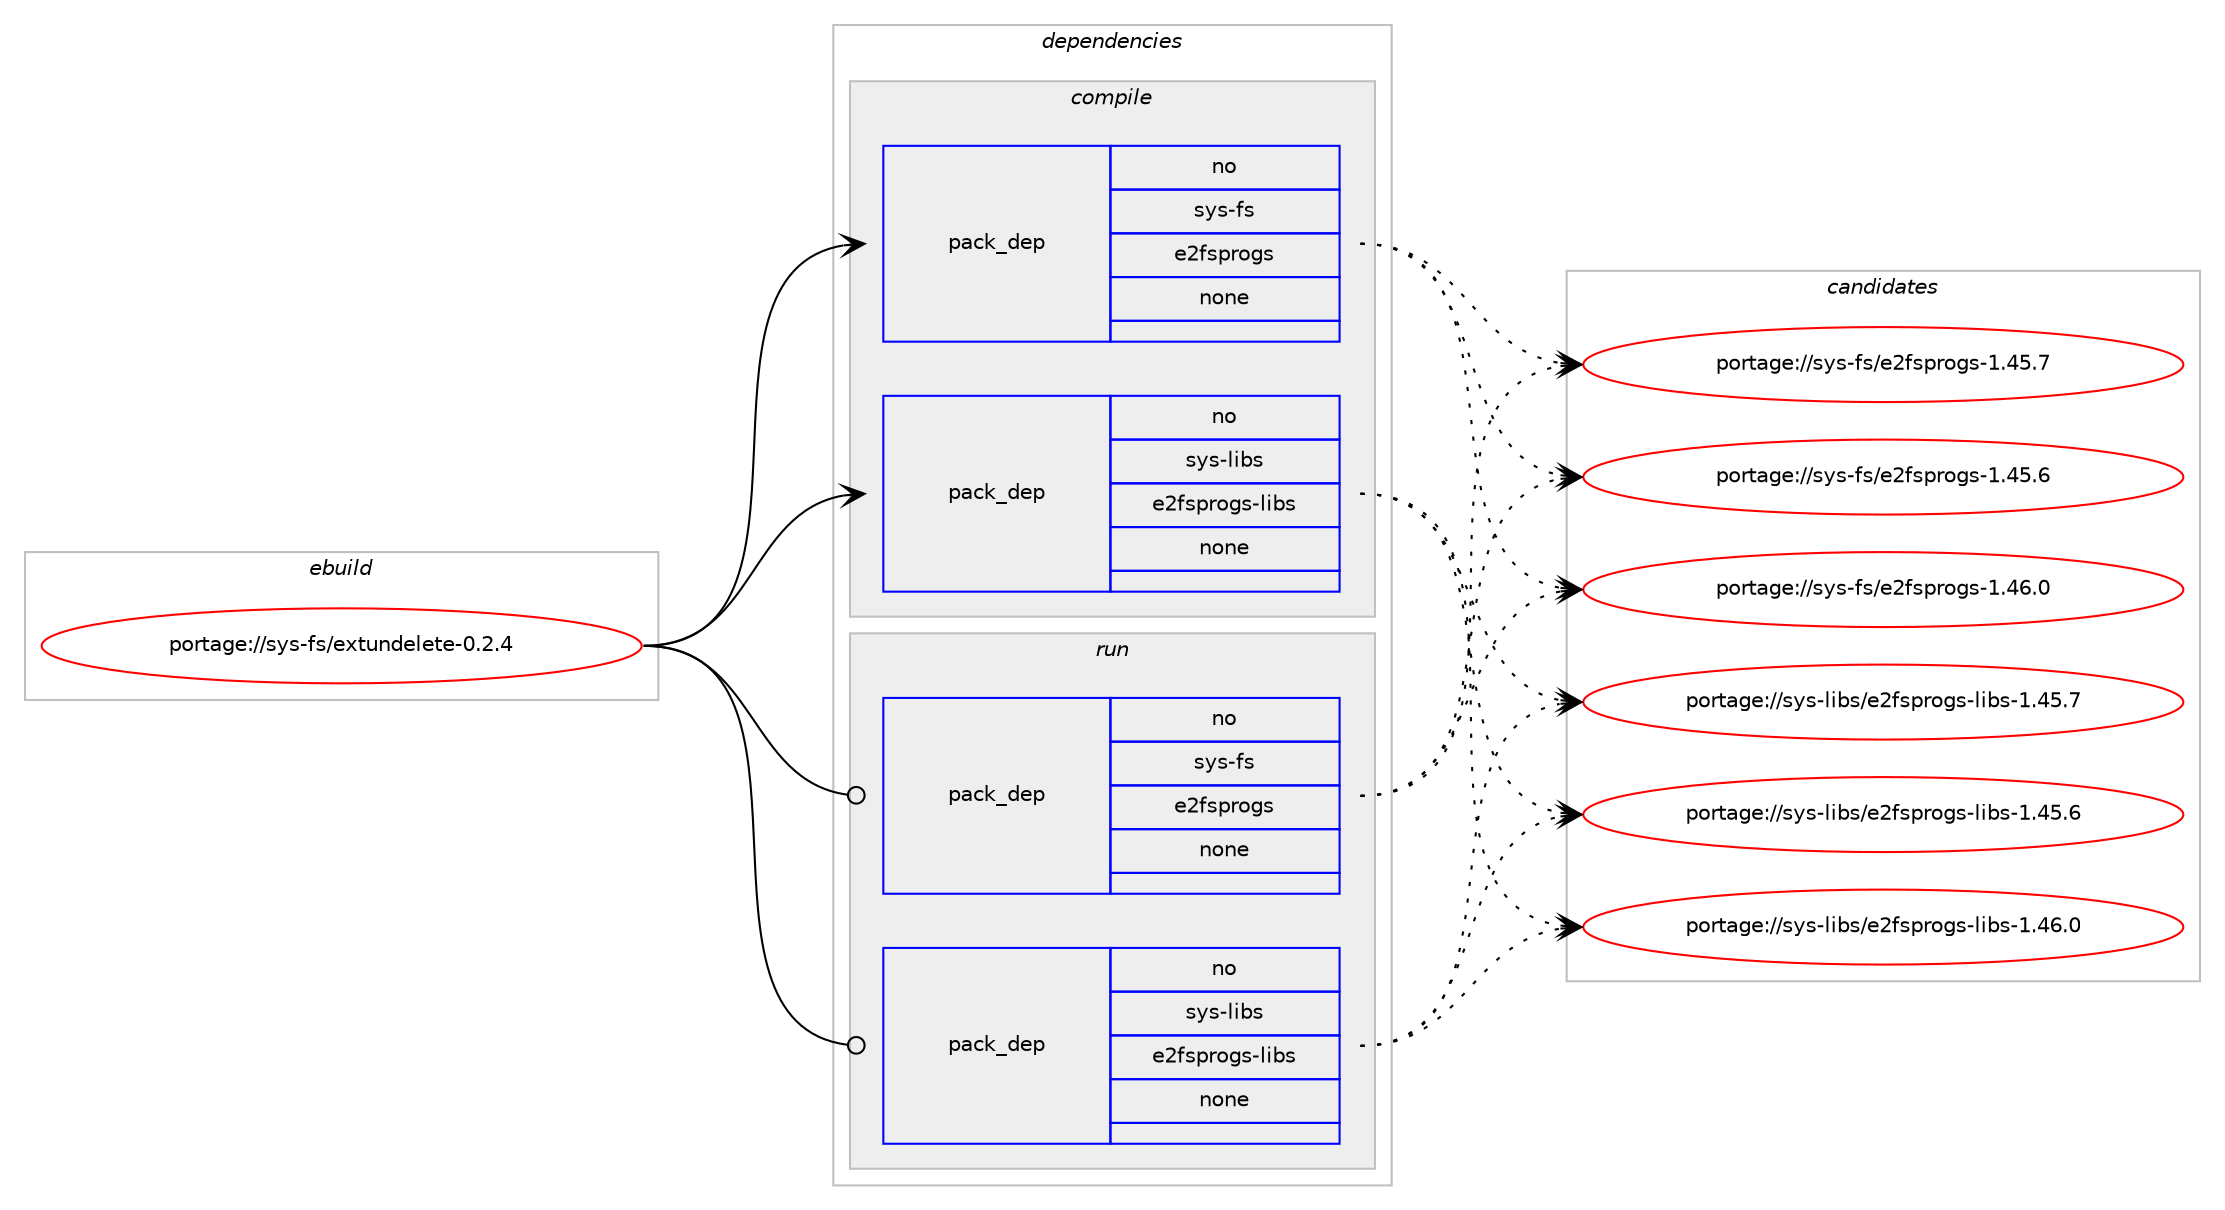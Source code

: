 digraph prolog {

# *************
# Graph options
# *************

newrank=true;
concentrate=true;
compound=true;
graph [rankdir=LR,fontname=Helvetica,fontsize=10,ranksep=1.5];#, ranksep=2.5, nodesep=0.2];
edge  [arrowhead=vee];
node  [fontname=Helvetica,fontsize=10];

# **********
# The ebuild
# **********

subgraph cluster_leftcol {
color=gray;
rank=same;
label=<<i>ebuild</i>>;
id [label="portage://sys-fs/extundelete-0.2.4", color=red, width=4, href="../sys-fs/extundelete-0.2.4.svg"];
}

# ****************
# The dependencies
# ****************

subgraph cluster_midcol {
color=gray;
label=<<i>dependencies</i>>;
subgraph cluster_compile {
fillcolor="#eeeeee";
style=filled;
label=<<i>compile</i>>;
subgraph pack4060 {
dependency5539 [label=<<TABLE BORDER="0" CELLBORDER="1" CELLSPACING="0" CELLPADDING="4" WIDTH="220"><TR><TD ROWSPAN="6" CELLPADDING="30">pack_dep</TD></TR><TR><TD WIDTH="110">no</TD></TR><TR><TD>sys-fs</TD></TR><TR><TD>e2fsprogs</TD></TR><TR><TD>none</TD></TR><TR><TD></TD></TR></TABLE>>, shape=none, color=blue];
}
id:e -> dependency5539:w [weight=20,style="solid",arrowhead="vee"];
subgraph pack4061 {
dependency5540 [label=<<TABLE BORDER="0" CELLBORDER="1" CELLSPACING="0" CELLPADDING="4" WIDTH="220"><TR><TD ROWSPAN="6" CELLPADDING="30">pack_dep</TD></TR><TR><TD WIDTH="110">no</TD></TR><TR><TD>sys-libs</TD></TR><TR><TD>e2fsprogs-libs</TD></TR><TR><TD>none</TD></TR><TR><TD></TD></TR></TABLE>>, shape=none, color=blue];
}
id:e -> dependency5540:w [weight=20,style="solid",arrowhead="vee"];
}
subgraph cluster_compileandrun {
fillcolor="#eeeeee";
style=filled;
label=<<i>compile and run</i>>;
}
subgraph cluster_run {
fillcolor="#eeeeee";
style=filled;
label=<<i>run</i>>;
subgraph pack4062 {
dependency5541 [label=<<TABLE BORDER="0" CELLBORDER="1" CELLSPACING="0" CELLPADDING="4" WIDTH="220"><TR><TD ROWSPAN="6" CELLPADDING="30">pack_dep</TD></TR><TR><TD WIDTH="110">no</TD></TR><TR><TD>sys-fs</TD></TR><TR><TD>e2fsprogs</TD></TR><TR><TD>none</TD></TR><TR><TD></TD></TR></TABLE>>, shape=none, color=blue];
}
id:e -> dependency5541:w [weight=20,style="solid",arrowhead="odot"];
subgraph pack4063 {
dependency5542 [label=<<TABLE BORDER="0" CELLBORDER="1" CELLSPACING="0" CELLPADDING="4" WIDTH="220"><TR><TD ROWSPAN="6" CELLPADDING="30">pack_dep</TD></TR><TR><TD WIDTH="110">no</TD></TR><TR><TD>sys-libs</TD></TR><TR><TD>e2fsprogs-libs</TD></TR><TR><TD>none</TD></TR><TR><TD></TD></TR></TABLE>>, shape=none, color=blue];
}
id:e -> dependency5542:w [weight=20,style="solid",arrowhead="odot"];
}
}

# **************
# The candidates
# **************

subgraph cluster_choices {
rank=same;
color=gray;
label=<<i>candidates</i>>;

subgraph choice4060 {
color=black;
nodesep=1;
choice11512111545102115471015010211511211411110311545494652544648 [label="portage://sys-fs/e2fsprogs-1.46.0", color=red, width=4,href="../sys-fs/e2fsprogs-1.46.0.svg"];
choice11512111545102115471015010211511211411110311545494652534655 [label="portage://sys-fs/e2fsprogs-1.45.7", color=red, width=4,href="../sys-fs/e2fsprogs-1.45.7.svg"];
choice11512111545102115471015010211511211411110311545494652534654 [label="portage://sys-fs/e2fsprogs-1.45.6", color=red, width=4,href="../sys-fs/e2fsprogs-1.45.6.svg"];
dependency5539:e -> choice11512111545102115471015010211511211411110311545494652544648:w [style=dotted,weight="100"];
dependency5539:e -> choice11512111545102115471015010211511211411110311545494652534655:w [style=dotted,weight="100"];
dependency5539:e -> choice11512111545102115471015010211511211411110311545494652534654:w [style=dotted,weight="100"];
}
subgraph choice4061 {
color=black;
nodesep=1;
choice11512111545108105981154710150102115112114111103115451081059811545494652544648 [label="portage://sys-libs/e2fsprogs-libs-1.46.0", color=red, width=4,href="../sys-libs/e2fsprogs-libs-1.46.0.svg"];
choice11512111545108105981154710150102115112114111103115451081059811545494652534655 [label="portage://sys-libs/e2fsprogs-libs-1.45.7", color=red, width=4,href="../sys-libs/e2fsprogs-libs-1.45.7.svg"];
choice11512111545108105981154710150102115112114111103115451081059811545494652534654 [label="portage://sys-libs/e2fsprogs-libs-1.45.6", color=red, width=4,href="../sys-libs/e2fsprogs-libs-1.45.6.svg"];
dependency5540:e -> choice11512111545108105981154710150102115112114111103115451081059811545494652544648:w [style=dotted,weight="100"];
dependency5540:e -> choice11512111545108105981154710150102115112114111103115451081059811545494652534655:w [style=dotted,weight="100"];
dependency5540:e -> choice11512111545108105981154710150102115112114111103115451081059811545494652534654:w [style=dotted,weight="100"];
}
subgraph choice4062 {
color=black;
nodesep=1;
choice11512111545102115471015010211511211411110311545494652544648 [label="portage://sys-fs/e2fsprogs-1.46.0", color=red, width=4,href="../sys-fs/e2fsprogs-1.46.0.svg"];
choice11512111545102115471015010211511211411110311545494652534655 [label="portage://sys-fs/e2fsprogs-1.45.7", color=red, width=4,href="../sys-fs/e2fsprogs-1.45.7.svg"];
choice11512111545102115471015010211511211411110311545494652534654 [label="portage://sys-fs/e2fsprogs-1.45.6", color=red, width=4,href="../sys-fs/e2fsprogs-1.45.6.svg"];
dependency5541:e -> choice11512111545102115471015010211511211411110311545494652544648:w [style=dotted,weight="100"];
dependency5541:e -> choice11512111545102115471015010211511211411110311545494652534655:w [style=dotted,weight="100"];
dependency5541:e -> choice11512111545102115471015010211511211411110311545494652534654:w [style=dotted,weight="100"];
}
subgraph choice4063 {
color=black;
nodesep=1;
choice11512111545108105981154710150102115112114111103115451081059811545494652544648 [label="portage://sys-libs/e2fsprogs-libs-1.46.0", color=red, width=4,href="../sys-libs/e2fsprogs-libs-1.46.0.svg"];
choice11512111545108105981154710150102115112114111103115451081059811545494652534655 [label="portage://sys-libs/e2fsprogs-libs-1.45.7", color=red, width=4,href="../sys-libs/e2fsprogs-libs-1.45.7.svg"];
choice11512111545108105981154710150102115112114111103115451081059811545494652534654 [label="portage://sys-libs/e2fsprogs-libs-1.45.6", color=red, width=4,href="../sys-libs/e2fsprogs-libs-1.45.6.svg"];
dependency5542:e -> choice11512111545108105981154710150102115112114111103115451081059811545494652544648:w [style=dotted,weight="100"];
dependency5542:e -> choice11512111545108105981154710150102115112114111103115451081059811545494652534655:w [style=dotted,weight="100"];
dependency5542:e -> choice11512111545108105981154710150102115112114111103115451081059811545494652534654:w [style=dotted,weight="100"];
}
}

}
